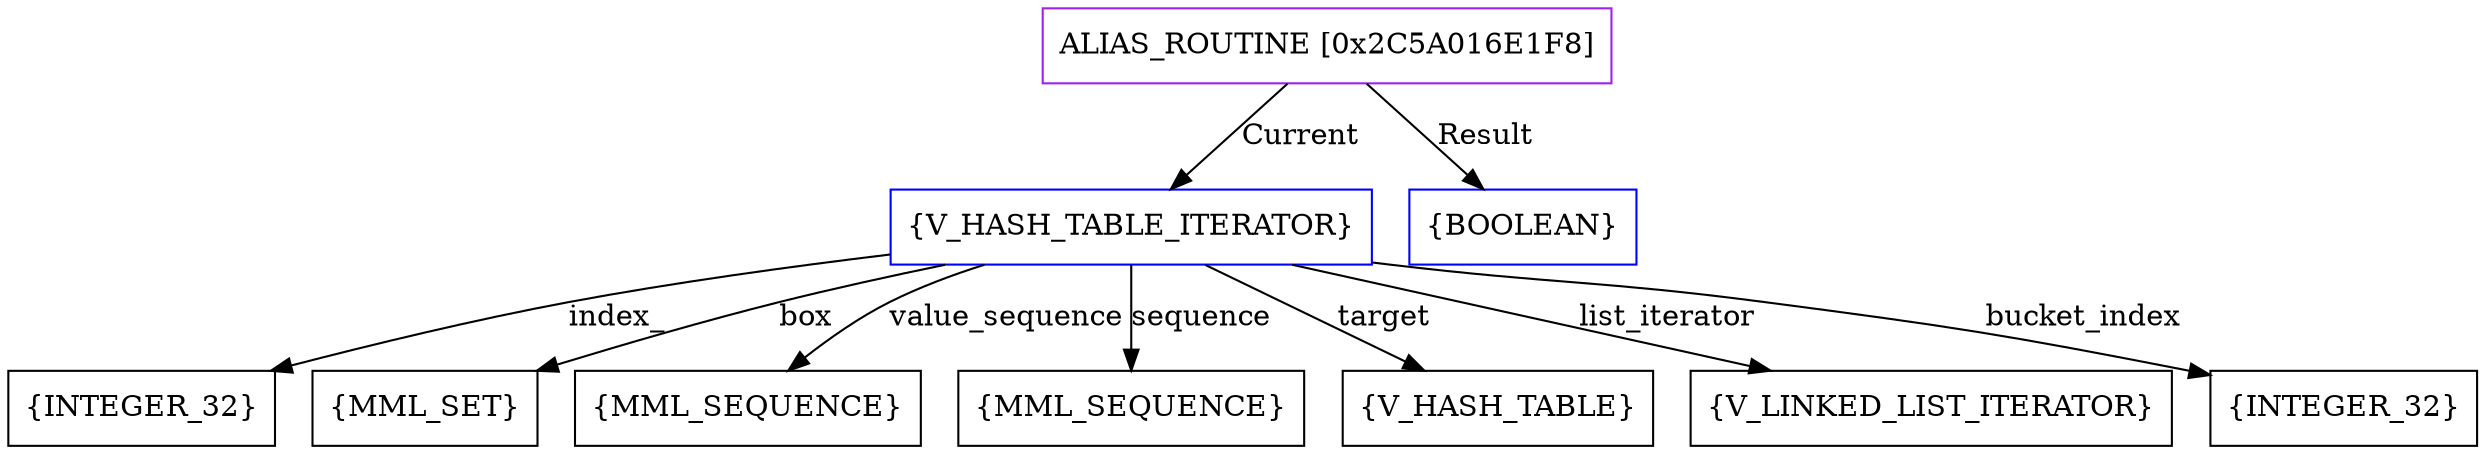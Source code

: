 digraph g {
	node [shape=box]
	b1[color=purple label=<ALIAS_ROUTINE [0x2C5A016E1F8]>]
	b2[color=blue label=<{V_HASH_TABLE_ITERATOR}>]
	b3[label=<{INTEGER_32}>]
	b4[label=<{MML_SET}>]
	b5[label=<{MML_SEQUENCE}>]
	b6[label=<{MML_SEQUENCE}>]
	b7[label=<{V_HASH_TABLE}>]
	b8[label=<{V_LINKED_LIST_ITERATOR}>]
	b9[label=<{INTEGER_32}>]
	b10[color=blue label=<{BOOLEAN}>]
	b1->b2[label=<Current>]
	b2->b3[label=<index_>]
	b2->b4[label=<box>]
	b2->b5[label=<value_sequence>]
	b2->b6[label=<sequence>]
	b2->b7[label=<target>]
	b2->b8[label=<list_iterator>]
	b2->b9[label=<bucket_index>]
	b1->b10[label=<Result>]
}
